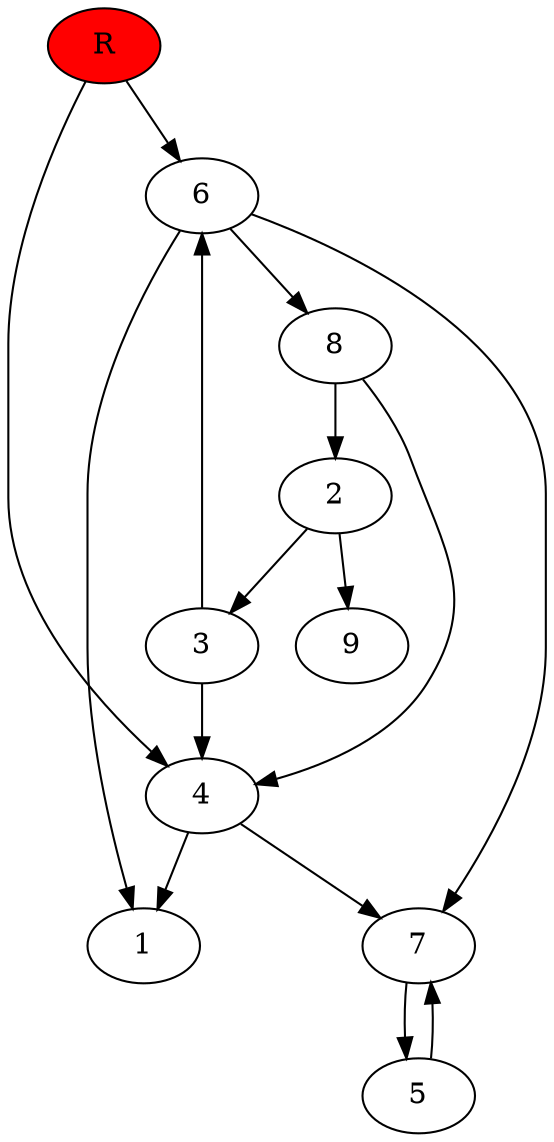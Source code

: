 digraph prb6510 {
	1
	2
	3
	4
	5
	6
	7
	8
	R [fillcolor="#ff0000" style=filled]
	2 -> 3
	2 -> 9
	3 -> 4
	3 -> 6
	4 -> 1
	4 -> 7
	5 -> 7
	6 -> 1
	6 -> 7
	6 -> 8
	7 -> 5
	8 -> 2
	8 -> 4
	R -> 4
	R -> 6
}

